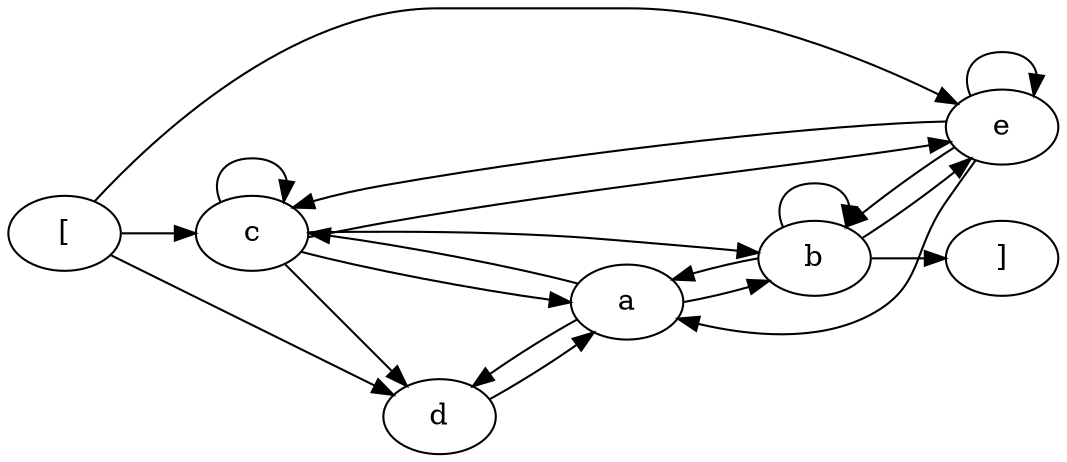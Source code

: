 digraph G {
rankdir = LR
label = "";
esg0_vertex0 -> esg0_vertex3;
esg0_vertex0 -> esg0_vertex4;
esg0_vertex0 -> esg0_vertex5;
esg0_vertex2 -> esg0_vertex6;
esg0_vertex1 -> esg0_vertex2;
esg0_vertex1 -> esg0_vertex3;
esg0_vertex1 -> esg0_vertex4;
esg0_vertex2 -> esg0_vertex1;
esg0_vertex2 -> esg0_vertex5;
esg0_vertex3 -> esg0_vertex1;
esg0_vertex3 -> esg0_vertex2;
esg0_vertex3 -> esg0_vertex4;
esg0_vertex3 -> esg0_vertex5;
esg0_vertex4 -> esg0_vertex1;
esg0_vertex5 -> esg0_vertex1;
esg0_vertex5 -> esg0_vertex2;
esg0_vertex5 -> esg0_vertex3;
esg0_vertex2 -> esg0_vertex2;
esg0_vertex3 -> esg0_vertex3;
esg0_vertex5 -> esg0_vertex5;
esg0_vertex0 [label = "["]
esg0_vertex3 [label = "c"]
esg0_vertex4 [label = "d"]
esg0_vertex5 [label = "e"]
esg0_vertex2 [label = "b"]
esg0_vertex6 [label = "]"]
esg0_vertex1 [label = "a"]
}

